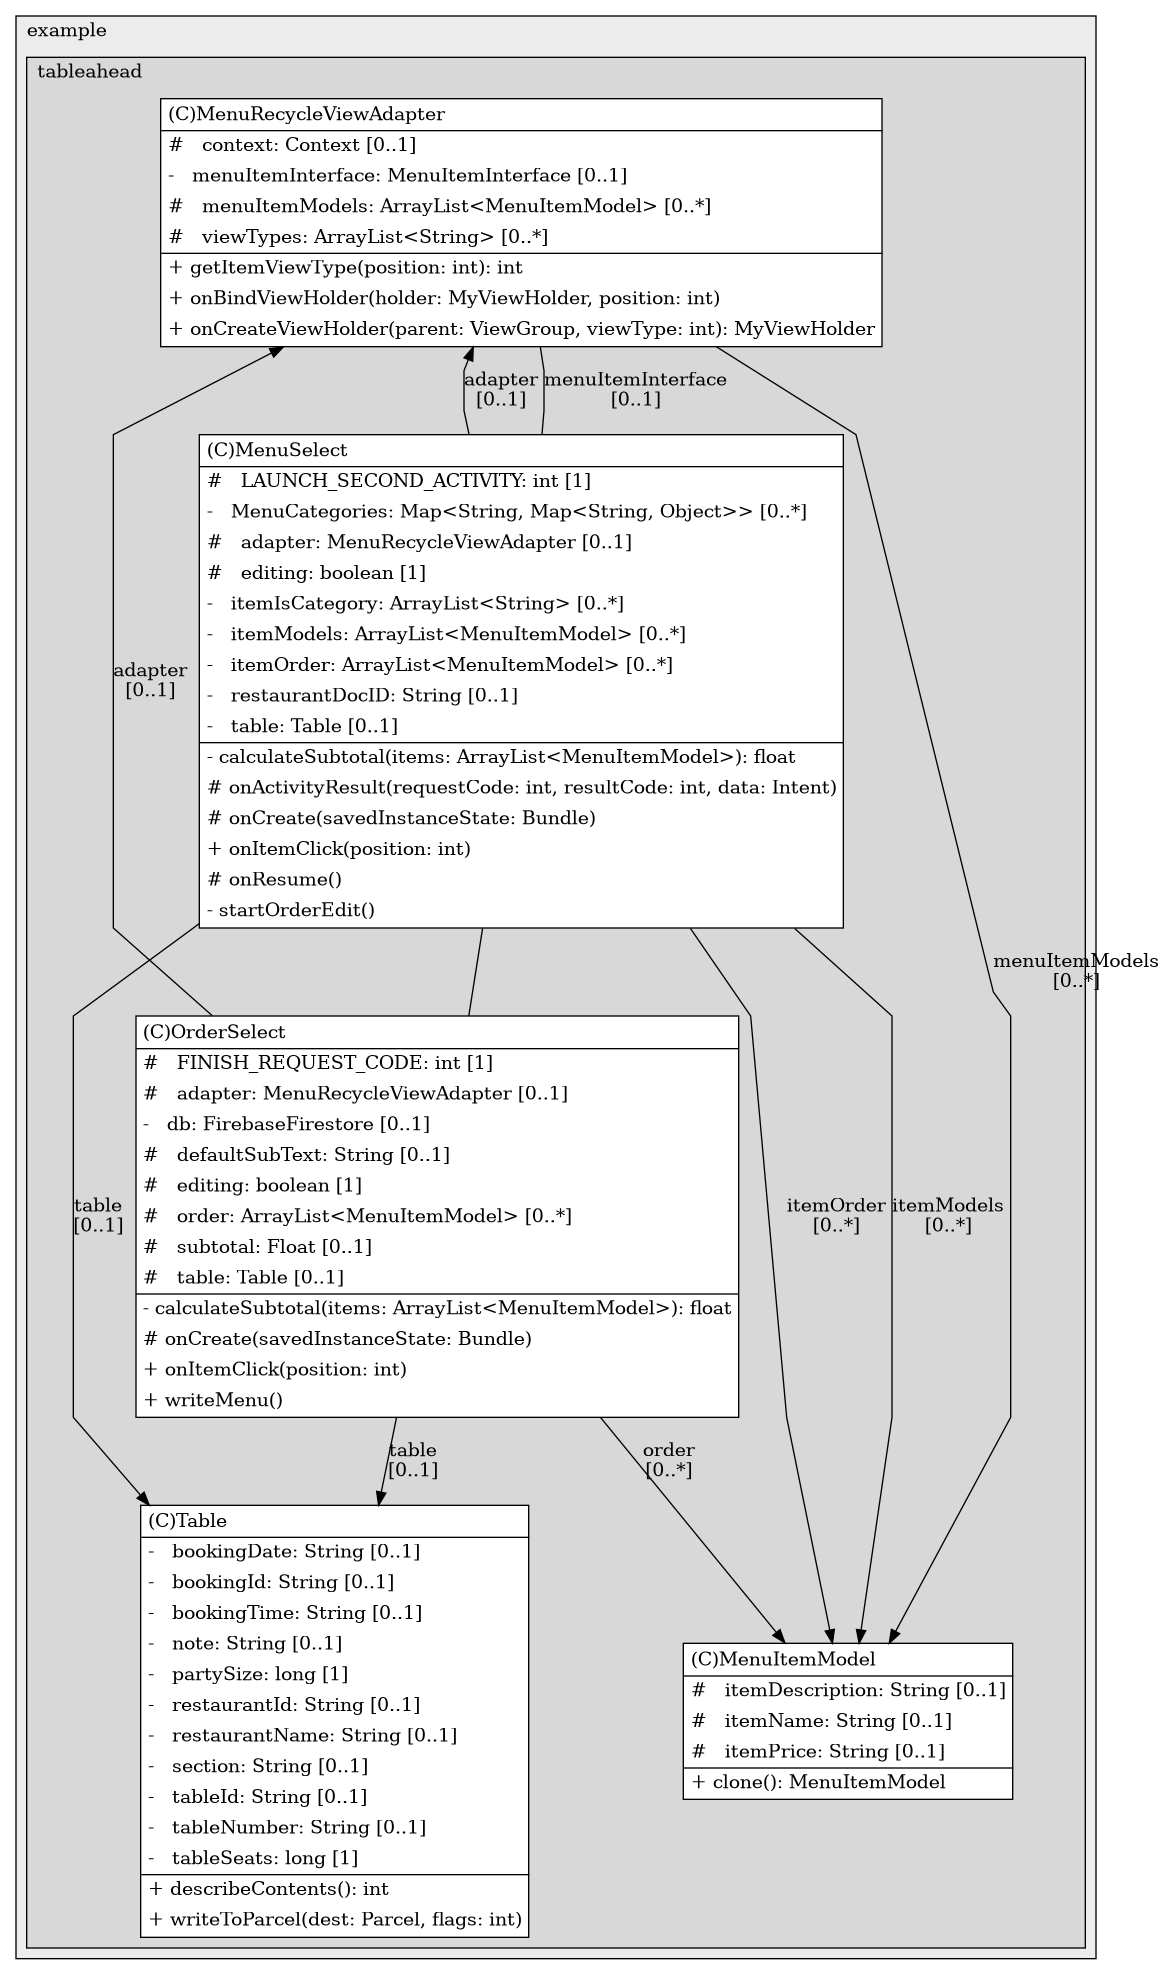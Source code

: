 @startuml

/' diagram meta data start
config=StructureConfiguration;
{
  "projectClassification": {
    "searchMode": "OpenProject", // OpenProject, AllProjects
    "includedProjects": "",
    "pathEndKeywords": "*.impl",
    "isClientPath": "",
    "isClientName": "",
    "isTestPath": "",
    "isTestName": "",
    "isMappingPath": "",
    "isMappingName": "",
    "isDataAccessPath": "",
    "isDataAccessName": "",
    "isDataStructurePath": "",
    "isDataStructureName": "",
    "isInterfaceStructuresPath": "",
    "isInterfaceStructuresName": "",
    "isEntryPointPath": "",
    "isEntryPointName": "",
    "treatFinalFieldsAsMandatory": false
  },
  "graphRestriction": {
    "classPackageExcludeFilter": "",
    "classPackageIncludeFilter": "",
    "classNameExcludeFilter": "",
    "classNameIncludeFilter": "",
    "methodNameExcludeFilter": "",
    "methodNameIncludeFilter": "",
    "removeByInheritance": "", // inheritance/annotation based filtering is done in a second step
    "removeByAnnotation": "",
    "removeByClassPackage": "", // cleanup the graph after inheritance/annotation based filtering is done
    "removeByClassName": "",
    "cutMappings": false,
    "cutEnum": true,
    "cutTests": true,
    "cutClient": true,
    "cutDataAccess": false,
    "cutInterfaceStructures": false,
    "cutDataStructures": false,
    "cutGetterAndSetter": true,
    "cutConstructors": true
  },
  "graphTraversal": {
    "forwardDepth": 6,
    "backwardDepth": 6,
    "classPackageExcludeFilter": "",
    "classPackageIncludeFilter": "",
    "classNameExcludeFilter": "",
    "classNameIncludeFilter": "",
    "methodNameExcludeFilter": "",
    "methodNameIncludeFilter": "",
    "hideMappings": false,
    "hideDataStructures": false,
    "hidePrivateMethods": true,
    "hideInterfaceCalls": true, // indirection: implementation -> interface (is hidden) -> implementation
    "onlyShowApplicationEntryPoints": false, // root node is included
    "useMethodCallsForStructureDiagram": "ForwardOnly" // ForwardOnly, BothDirections, No
  },
  "details": {
    "aggregation": "GroupByClass", // ByClass, GroupByClass, None
    "showClassGenericTypes": true,
    "showMethods": true,
    "showMethodParameterNames": true,
    "showMethodParameterTypes": true,
    "showMethodReturnType": true,
    "showPackageLevels": 2,
    "showDetailedClassStructure": true
  },
  "rootClass": "com.example.tableahead.MenuSelect",
  "extensionCallbackMethod": "" // qualified.class.name#methodName - signature: public static String method(String)
}
diagram meta data end '/



digraph g {
    rankdir="TB"
    splines=polyline
    

'nodes 
subgraph cluster_1322970774 { 
   	label=example
	labeljust=l
	fillcolor="#ececec"
	style=filled
   
   subgraph cluster_121138761 { 
   	label=tableahead
	labeljust=l
	fillcolor="#d8d8d8"
	style=filled
   
   MenuItemModel410850388[
	label=<<TABLE BORDER="1" CELLBORDER="0" CELLPADDING="4" CELLSPACING="0">
<TR><TD ALIGN="LEFT" >(C)MenuItemModel</TD></TR>
<HR/>
<TR><TD ALIGN="LEFT" >#   itemDescription: String [0..1]</TD></TR>
<TR><TD ALIGN="LEFT" >#   itemName: String [0..1]</TD></TR>
<TR><TD ALIGN="LEFT" >#   itemPrice: String [0..1]</TD></TR>
<HR/>
<TR><TD ALIGN="LEFT" >+ clone(): MenuItemModel</TD></TR>
</TABLE>>
	style=filled
	margin=0
	shape=plaintext
	fillcolor="#FFFFFF"
];

MenuRecycleViewAdapter996762002[
	label=<<TABLE BORDER="1" CELLBORDER="0" CELLPADDING="4" CELLSPACING="0">
<TR><TD ALIGN="LEFT" >(C)MenuRecycleViewAdapter</TD></TR>
<HR/>
<TR><TD ALIGN="LEFT" >#   context: Context [0..1]</TD></TR>
<TR><TD ALIGN="LEFT" >-   menuItemInterface: MenuItemInterface [0..1]</TD></TR>
<TR><TD ALIGN="LEFT" >#   menuItemModels: ArrayList&lt;MenuItemModel&gt; [0..*]</TD></TR>
<TR><TD ALIGN="LEFT" >#   viewTypes: ArrayList&lt;String&gt; [0..*]</TD></TR>
<HR/>
<TR><TD ALIGN="LEFT" >+ getItemViewType(position: int): int</TD></TR>
<TR><TD ALIGN="LEFT" >+ onBindViewHolder(holder: MyViewHolder, position: int)</TD></TR>
<TR><TD ALIGN="LEFT" >+ onCreateViewHolder(parent: ViewGroup, viewType: int): MyViewHolder</TD></TR>
</TABLE>>
	style=filled
	margin=0
	shape=plaintext
	fillcolor="#FFFFFF"
];

MenuSelect156698436[
	label=<<TABLE BORDER="1" CELLBORDER="0" CELLPADDING="4" CELLSPACING="0">
<TR><TD ALIGN="LEFT" >(C)MenuSelect</TD></TR>
<HR/>
<TR><TD ALIGN="LEFT" >#   LAUNCH_SECOND_ACTIVITY: int [1]</TD></TR>
<TR><TD ALIGN="LEFT" >-   MenuCategories: Map&lt;String, Map&lt;String, Object&gt;&gt; [0..*]</TD></TR>
<TR><TD ALIGN="LEFT" >#   adapter: MenuRecycleViewAdapter [0..1]</TD></TR>
<TR><TD ALIGN="LEFT" >#   editing: boolean [1]</TD></TR>
<TR><TD ALIGN="LEFT" >-   itemIsCategory: ArrayList&lt;String&gt; [0..*]</TD></TR>
<TR><TD ALIGN="LEFT" >-   itemModels: ArrayList&lt;MenuItemModel&gt; [0..*]</TD></TR>
<TR><TD ALIGN="LEFT" >-   itemOrder: ArrayList&lt;MenuItemModel&gt; [0..*]</TD></TR>
<TR><TD ALIGN="LEFT" >-   restaurantDocID: String [0..1]</TD></TR>
<TR><TD ALIGN="LEFT" >-   table: Table [0..1]</TD></TR>
<HR/>
<TR><TD ALIGN="LEFT" >- calculateSubtotal(items: ArrayList&lt;MenuItemModel&gt;): float</TD></TR>
<TR><TD ALIGN="LEFT" ># onActivityResult(requestCode: int, resultCode: int, data: Intent)</TD></TR>
<TR><TD ALIGN="LEFT" ># onCreate(savedInstanceState: Bundle)</TD></TR>
<TR><TD ALIGN="LEFT" >+ onItemClick(position: int)</TD></TR>
<TR><TD ALIGN="LEFT" ># onResume()</TD></TR>
<TR><TD ALIGN="LEFT" >- startOrderEdit()</TD></TR>
</TABLE>>
	style=filled
	margin=0
	shape=plaintext
	fillcolor="#FFFFFF"
];

OrderSelect156698436[
	label=<<TABLE BORDER="1" CELLBORDER="0" CELLPADDING="4" CELLSPACING="0">
<TR><TD ALIGN="LEFT" >(C)OrderSelect</TD></TR>
<HR/>
<TR><TD ALIGN="LEFT" >#   FINISH_REQUEST_CODE: int [1]</TD></TR>
<TR><TD ALIGN="LEFT" >#   adapter: MenuRecycleViewAdapter [0..1]</TD></TR>
<TR><TD ALIGN="LEFT" >-   db: FirebaseFirestore [0..1]</TD></TR>
<TR><TD ALIGN="LEFT" >#   defaultSubText: String [0..1]</TD></TR>
<TR><TD ALIGN="LEFT" >#   editing: boolean [1]</TD></TR>
<TR><TD ALIGN="LEFT" >#   order: ArrayList&lt;MenuItemModel&gt; [0..*]</TD></TR>
<TR><TD ALIGN="LEFT" >#   subtotal: Float [0..1]</TD></TR>
<TR><TD ALIGN="LEFT" >#   table: Table [0..1]</TD></TR>
<HR/>
<TR><TD ALIGN="LEFT" >- calculateSubtotal(items: ArrayList&lt;MenuItemModel&gt;): float</TD></TR>
<TR><TD ALIGN="LEFT" ># onCreate(savedInstanceState: Bundle)</TD></TR>
<TR><TD ALIGN="LEFT" >+ onItemClick(position: int)</TD></TR>
<TR><TD ALIGN="LEFT" >+ writeMenu()</TD></TR>
</TABLE>>
	style=filled
	margin=0
	shape=plaintext
	fillcolor="#FFFFFF"
];

Table156698436[
	label=<<TABLE BORDER="1" CELLBORDER="0" CELLPADDING="4" CELLSPACING="0">
<TR><TD ALIGN="LEFT" >(C)Table</TD></TR>
<HR/>
<TR><TD ALIGN="LEFT" >-   bookingDate: String [0..1]</TD></TR>
<TR><TD ALIGN="LEFT" >-   bookingId: String [0..1]</TD></TR>
<TR><TD ALIGN="LEFT" >-   bookingTime: String [0..1]</TD></TR>
<TR><TD ALIGN="LEFT" >-   note: String [0..1]</TD></TR>
<TR><TD ALIGN="LEFT" >-   partySize: long [1]</TD></TR>
<TR><TD ALIGN="LEFT" >-   restaurantId: String [0..1]</TD></TR>
<TR><TD ALIGN="LEFT" >-   restaurantName: String [0..1]</TD></TR>
<TR><TD ALIGN="LEFT" >-   section: String [0..1]</TD></TR>
<TR><TD ALIGN="LEFT" >-   tableId: String [0..1]</TD></TR>
<TR><TD ALIGN="LEFT" >-   tableNumber: String [0..1]</TD></TR>
<TR><TD ALIGN="LEFT" >-   tableSeats: long [1]</TD></TR>
<HR/>
<TR><TD ALIGN="LEFT" >+ describeContents(): int</TD></TR>
<TR><TD ALIGN="LEFT" >+ writeToParcel(dest: Parcel, flags: int)</TD></TR>
</TABLE>>
	style=filled
	margin=0
	shape=plaintext
	fillcolor="#FFFFFF"
];
} 
} 

'edges    
MenuRecycleViewAdapter996762002 -> MenuItemModel410850388[label="menuItemModels
[0..*]"];
MenuRecycleViewAdapter996762002 -> MenuSelect156698436[label="menuItemInterface
[0..1]", arrowhead=none];
MenuSelect156698436 -> MenuItemModel410850388[label="itemModels
[0..*]"];
MenuSelect156698436 -> MenuItemModel410850388[label="itemOrder
[0..*]"];
MenuSelect156698436 -> MenuRecycleViewAdapter996762002[label="adapter
[0..1]"];
MenuSelect156698436 -> OrderSelect156698436[arrowhead=none];
MenuSelect156698436 -> Table156698436[label="table
[0..1]"];
OrderSelect156698436 -> MenuItemModel410850388[label="order
[0..*]"];
OrderSelect156698436 -> MenuRecycleViewAdapter996762002[label="adapter
[0..1]"];
OrderSelect156698436 -> Table156698436[label="table
[0..1]"];
    
}
@enduml